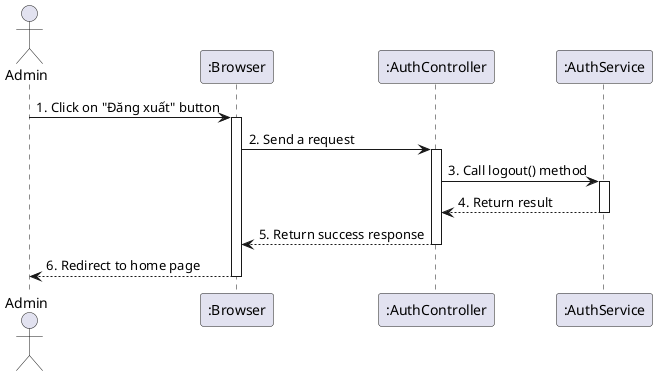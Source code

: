 @startuml

actor Admin as user

participant ":Browser" as a
participant ":AuthController" as b
participant ":AuthService" as c

user -> a++: 1. Click on "Đăng xuất" button
a -> b++: 2. Send a request
b -> c++: 3. Call logout() method
c --> b--: 4. Return result
b --> a--: 5. Return success response
a --> user--: 6. Redirect to home page
@enduml